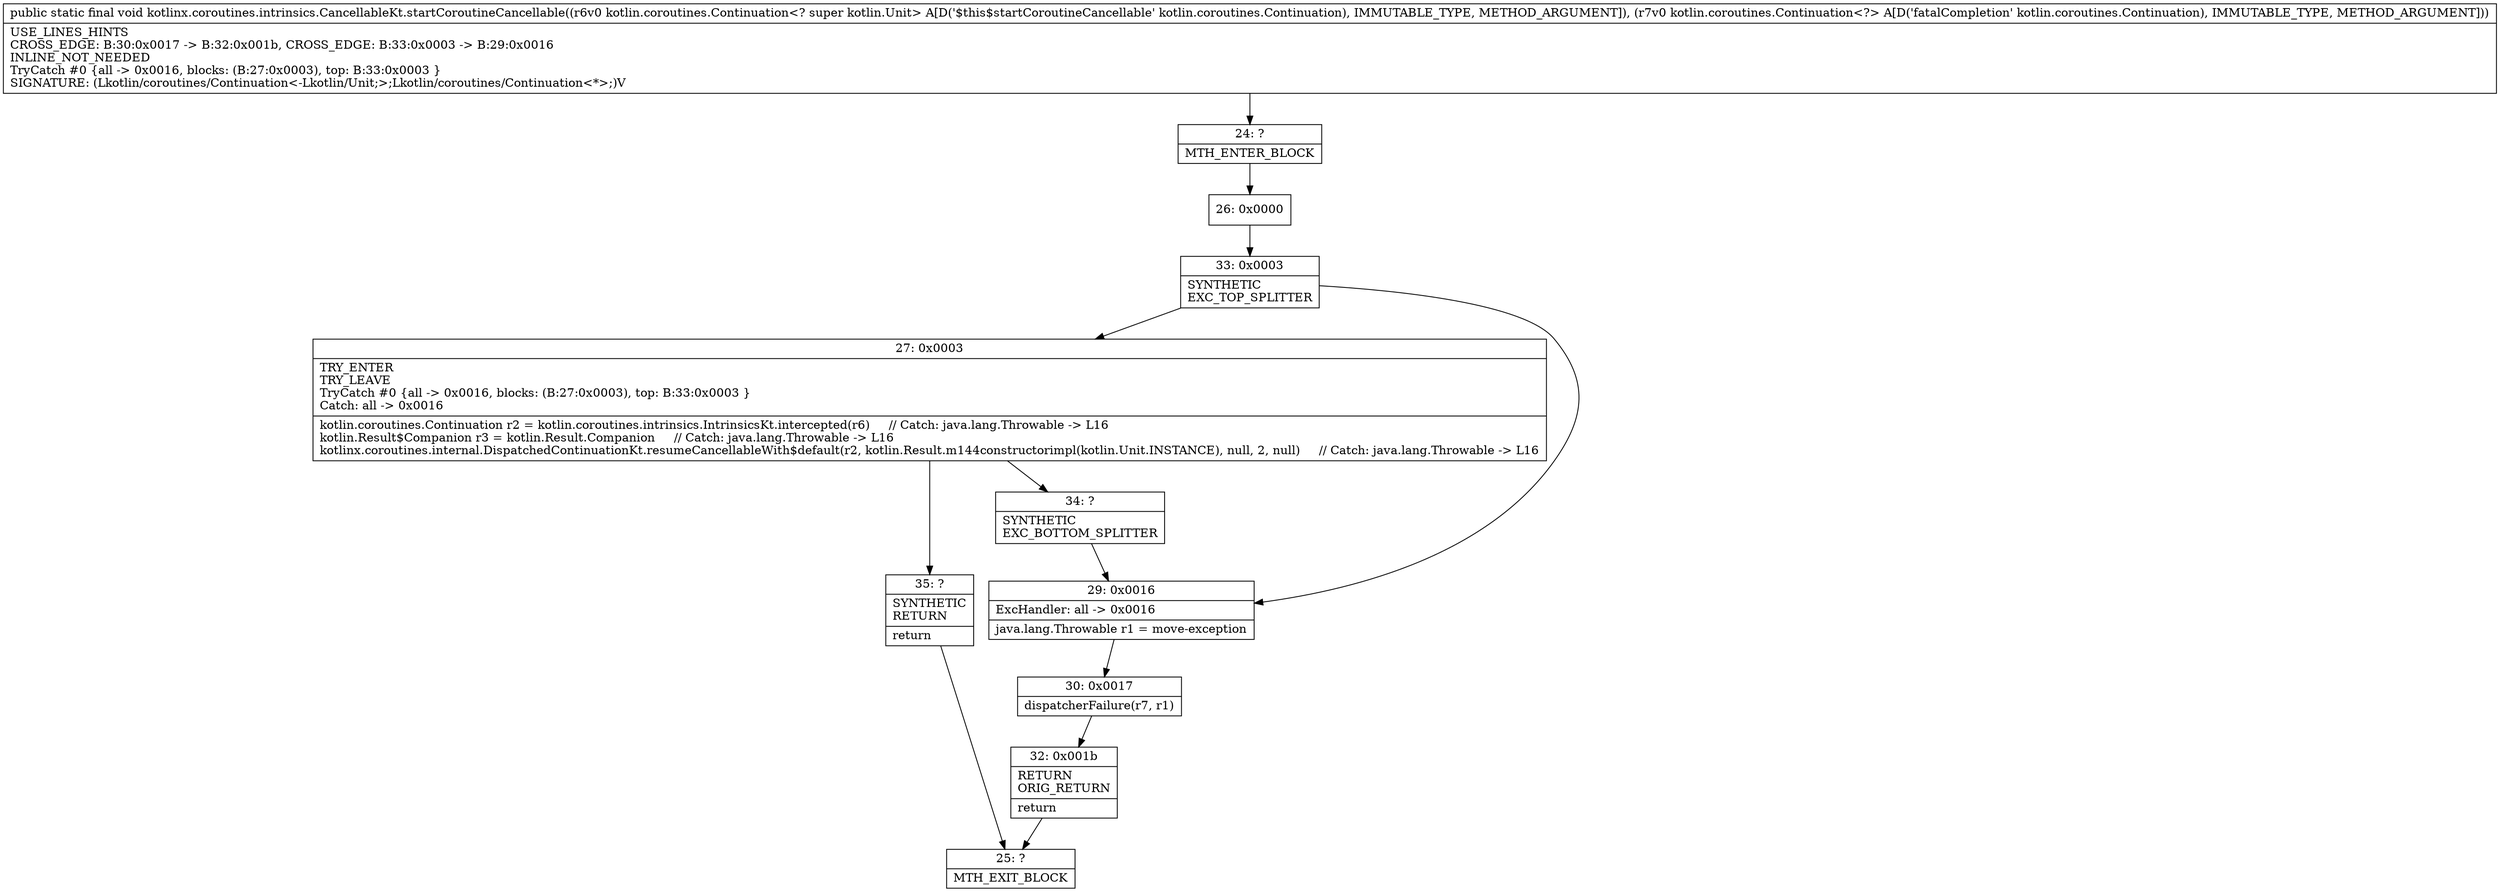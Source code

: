 digraph "CFG forkotlinx.coroutines.intrinsics.CancellableKt.startCoroutineCancellable(Lkotlin\/coroutines\/Continuation;Lkotlin\/coroutines\/Continuation;)V" {
Node_24 [shape=record,label="{24\:\ ?|MTH_ENTER_BLOCK\l}"];
Node_26 [shape=record,label="{26\:\ 0x0000}"];
Node_33 [shape=record,label="{33\:\ 0x0003|SYNTHETIC\lEXC_TOP_SPLITTER\l}"];
Node_27 [shape=record,label="{27\:\ 0x0003|TRY_ENTER\lTRY_LEAVE\lTryCatch #0 \{all \-\> 0x0016, blocks: (B:27:0x0003), top: B:33:0x0003 \}\lCatch: all \-\> 0x0016\l|kotlin.coroutines.Continuation r2 = kotlin.coroutines.intrinsics.IntrinsicsKt.intercepted(r6)     \/\/ Catch: java.lang.Throwable \-\> L16\lkotlin.Result$Companion r3 = kotlin.Result.Companion     \/\/ Catch: java.lang.Throwable \-\> L16\lkotlinx.coroutines.internal.DispatchedContinuationKt.resumeCancellableWith$default(r2, kotlin.Result.m144constructorimpl(kotlin.Unit.INSTANCE), null, 2, null)     \/\/ Catch: java.lang.Throwable \-\> L16\l}"];
Node_34 [shape=record,label="{34\:\ ?|SYNTHETIC\lEXC_BOTTOM_SPLITTER\l}"];
Node_35 [shape=record,label="{35\:\ ?|SYNTHETIC\lRETURN\l|return\l}"];
Node_25 [shape=record,label="{25\:\ ?|MTH_EXIT_BLOCK\l}"];
Node_29 [shape=record,label="{29\:\ 0x0016|ExcHandler: all \-\> 0x0016\l|java.lang.Throwable r1 = move\-exception\l}"];
Node_30 [shape=record,label="{30\:\ 0x0017|dispatcherFailure(r7, r1)\l}"];
Node_32 [shape=record,label="{32\:\ 0x001b|RETURN\lORIG_RETURN\l|return\l}"];
MethodNode[shape=record,label="{public static final void kotlinx.coroutines.intrinsics.CancellableKt.startCoroutineCancellable((r6v0 kotlin.coroutines.Continuation\<? super kotlin.Unit\> A[D('$this$startCoroutineCancellable' kotlin.coroutines.Continuation), IMMUTABLE_TYPE, METHOD_ARGUMENT]), (r7v0 kotlin.coroutines.Continuation\<?\> A[D('fatalCompletion' kotlin.coroutines.Continuation), IMMUTABLE_TYPE, METHOD_ARGUMENT]))  | USE_LINES_HINTS\lCROSS_EDGE: B:30:0x0017 \-\> B:32:0x001b, CROSS_EDGE: B:33:0x0003 \-\> B:29:0x0016\lINLINE_NOT_NEEDED\lTryCatch #0 \{all \-\> 0x0016, blocks: (B:27:0x0003), top: B:33:0x0003 \}\lSIGNATURE: (Lkotlin\/coroutines\/Continuation\<\-Lkotlin\/Unit;\>;Lkotlin\/coroutines\/Continuation\<*\>;)V\l}"];
MethodNode -> Node_24;Node_24 -> Node_26;
Node_26 -> Node_33;
Node_33 -> Node_27;
Node_33 -> Node_29;
Node_27 -> Node_34;
Node_27 -> Node_35;
Node_34 -> Node_29;
Node_35 -> Node_25;
Node_29 -> Node_30;
Node_30 -> Node_32;
Node_32 -> Node_25;
}

